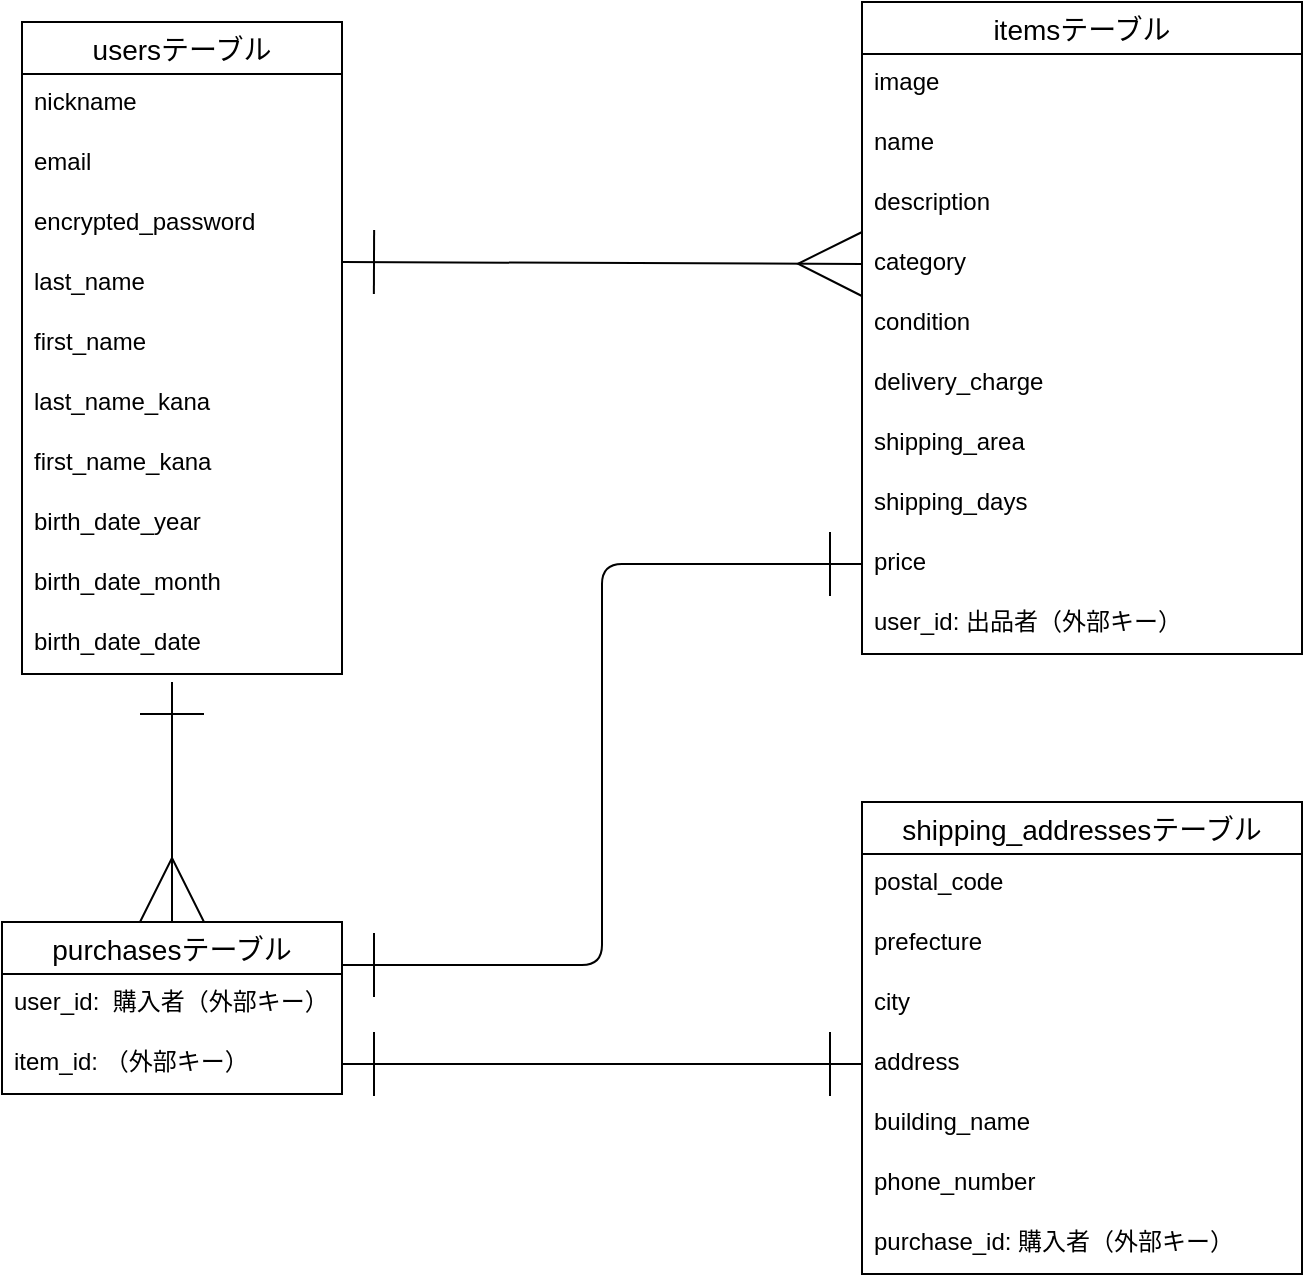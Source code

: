 <mxfile>
    <diagram id="0tQwnsP1ZdrCn4cHTQme" name="ページ1">
        <mxGraphModel dx="710" dy="792" grid="1" gridSize="10" guides="1" tooltips="1" connect="1" arrows="1" fold="1" page="1" pageScale="1" pageWidth="827" pageHeight="1169" math="0" shadow="0">
            <root>
                <mxCell id="0"/>
                <mxCell id="1" parent="0"/>
                <mxCell id="ZrwaVXFf3yLIE83INXuJ-1" value="usersテーブル" style="swimlane;fontStyle=0;childLayout=stackLayout;horizontal=1;startSize=26;horizontalStack=0;resizeParent=1;resizeParentMax=0;resizeLast=0;collapsible=1;marginBottom=0;align=center;fontSize=14;" parent="1" vertex="1">
                    <mxGeometry x="70" y="340" width="160" height="326" as="geometry"/>
                </mxCell>
                <mxCell id="ZrwaVXFf3yLIE83INXuJ-2" value="nickname" style="text;strokeColor=none;fillColor=none;spacingLeft=4;spacingRight=4;overflow=hidden;rotatable=0;points=[[0,0.5],[1,0.5]];portConstraint=eastwest;fontSize=12;" parent="ZrwaVXFf3yLIE83INXuJ-1" vertex="1">
                    <mxGeometry y="26" width="160" height="30" as="geometry"/>
                </mxCell>
                <mxCell id="ZrwaVXFf3yLIE83INXuJ-3" value="email" style="text;strokeColor=none;fillColor=none;spacingLeft=4;spacingRight=4;overflow=hidden;rotatable=0;points=[[0,0.5],[1,0.5]];portConstraint=eastwest;fontSize=12;" parent="ZrwaVXFf3yLIE83INXuJ-1" vertex="1">
                    <mxGeometry y="56" width="160" height="30" as="geometry"/>
                </mxCell>
                <mxCell id="27" value="encrypted_password" style="text;strokeColor=none;fillColor=none;spacingLeft=4;spacingRight=4;overflow=hidden;rotatable=0;points=[[0,0.5],[1,0.5]];portConstraint=eastwest;fontSize=12;" parent="ZrwaVXFf3yLIE83INXuJ-1" vertex="1">
                    <mxGeometry y="86" width="160" height="30" as="geometry"/>
                </mxCell>
                <mxCell id="30" value="last_name" style="text;strokeColor=none;fillColor=none;spacingLeft=4;spacingRight=4;overflow=hidden;rotatable=0;points=[[0,0.5],[1,0.5]];portConstraint=eastwest;fontSize=12;" parent="ZrwaVXFf3yLIE83INXuJ-1" vertex="1">
                    <mxGeometry y="116" width="160" height="30" as="geometry"/>
                </mxCell>
                <mxCell id="31" value="first_name" style="text;strokeColor=none;fillColor=none;spacingLeft=4;spacingRight=4;overflow=hidden;rotatable=0;points=[[0,0.5],[1,0.5]];portConstraint=eastwest;fontSize=12;" parent="ZrwaVXFf3yLIE83INXuJ-1" vertex="1">
                    <mxGeometry y="146" width="160" height="30" as="geometry"/>
                </mxCell>
                <mxCell id="ZrwaVXFf3yLIE83INXuJ-4" value="last_name_kana" style="text;strokeColor=none;fillColor=none;spacingLeft=4;spacingRight=4;overflow=hidden;rotatable=0;points=[[0,0.5],[1,0.5]];portConstraint=eastwest;fontSize=12;" parent="ZrwaVXFf3yLIE83INXuJ-1" vertex="1">
                    <mxGeometry y="176" width="160" height="30" as="geometry"/>
                </mxCell>
                <mxCell id="34" value="first_name_kana" style="text;strokeColor=none;fillColor=none;spacingLeft=4;spacingRight=4;overflow=hidden;rotatable=0;points=[[0,0.5],[1,0.5]];portConstraint=eastwest;fontSize=12;" parent="ZrwaVXFf3yLIE83INXuJ-1" vertex="1">
                    <mxGeometry y="206" width="160" height="30" as="geometry"/>
                </mxCell>
                <mxCell id="33" value="birth_date_year" style="text;strokeColor=none;fillColor=none;spacingLeft=4;spacingRight=4;overflow=hidden;rotatable=0;points=[[0,0.5],[1,0.5]];portConstraint=eastwest;fontSize=12;" parent="ZrwaVXFf3yLIE83INXuJ-1" vertex="1">
                    <mxGeometry y="236" width="160" height="30" as="geometry"/>
                </mxCell>
                <mxCell id="52" value="birth_date_month" style="text;strokeColor=none;fillColor=none;spacingLeft=4;spacingRight=4;overflow=hidden;rotatable=0;points=[[0,0.5],[1,0.5]];portConstraint=eastwest;fontSize=12;" vertex="1" parent="ZrwaVXFf3yLIE83INXuJ-1">
                    <mxGeometry y="266" width="160" height="30" as="geometry"/>
                </mxCell>
                <mxCell id="53" value="birth_date_date" style="text;strokeColor=none;fillColor=none;spacingLeft=4;spacingRight=4;overflow=hidden;rotatable=0;points=[[0,0.5],[1,0.5]];portConstraint=eastwest;fontSize=12;" vertex="1" parent="ZrwaVXFf3yLIE83INXuJ-1">
                    <mxGeometry y="296" width="160" height="30" as="geometry"/>
                </mxCell>
                <mxCell id="ZrwaVXFf3yLIE83INXuJ-7" value="itemsテーブル" style="swimlane;fontStyle=0;childLayout=stackLayout;horizontal=1;startSize=26;horizontalStack=0;resizeParent=1;resizeParentMax=0;resizeLast=0;collapsible=1;marginBottom=0;align=center;fontSize=14;" parent="1" vertex="1">
                    <mxGeometry x="490" y="330" width="220" height="326" as="geometry"/>
                </mxCell>
                <mxCell id="ZrwaVXFf3yLIE83INXuJ-9" value="image" style="text;strokeColor=none;fillColor=none;spacingLeft=4;spacingRight=4;overflow=hidden;rotatable=0;points=[[0,0.5],[1,0.5]];portConstraint=eastwest;fontSize=12;" parent="ZrwaVXFf3yLIE83INXuJ-7" vertex="1">
                    <mxGeometry y="26" width="220" height="30" as="geometry"/>
                </mxCell>
                <mxCell id="ZrwaVXFf3yLIE83INXuJ-10" value="name" style="text;strokeColor=none;fillColor=none;spacingLeft=4;spacingRight=4;overflow=hidden;rotatable=0;points=[[0,0.5],[1,0.5]];portConstraint=eastwest;fontSize=12;" parent="ZrwaVXFf3yLIE83INXuJ-7" vertex="1">
                    <mxGeometry y="56" width="220" height="30" as="geometry"/>
                </mxCell>
                <mxCell id="35" value="description" style="text;strokeColor=none;fillColor=none;spacingLeft=4;spacingRight=4;overflow=hidden;rotatable=0;points=[[0,0.5],[1,0.5]];portConstraint=eastwest;fontSize=12;" parent="ZrwaVXFf3yLIE83INXuJ-7" vertex="1">
                    <mxGeometry y="86" width="220" height="30" as="geometry"/>
                </mxCell>
                <mxCell id="36" value="category" style="text;strokeColor=none;fillColor=none;spacingLeft=4;spacingRight=4;overflow=hidden;rotatable=0;points=[[0,0.5],[1,0.5]];portConstraint=eastwest;fontSize=12;" parent="ZrwaVXFf3yLIE83INXuJ-7" vertex="1">
                    <mxGeometry y="116" width="220" height="30" as="geometry"/>
                </mxCell>
                <mxCell id="37" value="condition" style="text;strokeColor=none;fillColor=none;spacingLeft=4;spacingRight=4;overflow=hidden;rotatable=0;points=[[0,0.5],[1,0.5]];portConstraint=eastwest;fontSize=12;" parent="ZrwaVXFf3yLIE83INXuJ-7" vertex="1">
                    <mxGeometry y="146" width="220" height="30" as="geometry"/>
                </mxCell>
                <mxCell id="38" value="delivery_charge" style="text;strokeColor=none;fillColor=none;spacingLeft=4;spacingRight=4;overflow=hidden;rotatable=0;points=[[0,0.5],[1,0.5]];portConstraint=eastwest;fontSize=12;" parent="ZrwaVXFf3yLIE83INXuJ-7" vertex="1">
                    <mxGeometry y="176" width="220" height="30" as="geometry"/>
                </mxCell>
                <mxCell id="39" value="shipping_area" style="text;strokeColor=none;fillColor=none;spacingLeft=4;spacingRight=4;overflow=hidden;rotatable=0;points=[[0,0.5],[1,0.5]];portConstraint=eastwest;fontSize=12;" parent="ZrwaVXFf3yLIE83INXuJ-7" vertex="1">
                    <mxGeometry y="206" width="220" height="30" as="geometry"/>
                </mxCell>
                <mxCell id="40" value="shipping_days" style="text;strokeColor=none;fillColor=none;spacingLeft=4;spacingRight=4;overflow=hidden;rotatable=0;points=[[0,0.5],[1,0.5]];portConstraint=eastwest;fontSize=12;" parent="ZrwaVXFf3yLIE83INXuJ-7" vertex="1">
                    <mxGeometry y="236" width="220" height="30" as="geometry"/>
                </mxCell>
                <mxCell id="41" value="price" style="text;strokeColor=none;fillColor=none;spacingLeft=4;spacingRight=4;overflow=hidden;rotatable=0;points=[[0,0.5],[1,0.5]];portConstraint=eastwest;fontSize=12;" parent="ZrwaVXFf3yLIE83INXuJ-7" vertex="1">
                    <mxGeometry y="266" width="220" height="30" as="geometry"/>
                </mxCell>
                <mxCell id="42" value="user_id: 出品者（外部キー）" style="text;strokeColor=none;fillColor=none;spacingLeft=4;spacingRight=4;overflow=hidden;rotatable=0;points=[[0,0.5],[1,0.5]];portConstraint=eastwest;fontSize=12;" parent="ZrwaVXFf3yLIE83INXuJ-7" vertex="1">
                    <mxGeometry y="296" width="220" height="30" as="geometry"/>
                </mxCell>
                <mxCell id="ZrwaVXFf3yLIE83INXuJ-12" style="html=1;exitX=1;exitY=0.133;exitDx=0;exitDy=0;entryX=0;entryY=0.5;entryDx=0;entryDy=0;startArrow=ERone;startFill=0;endArrow=ERmany;endFill=0;endSize=30;startSize=30;exitPerimeter=0;" parent="1" source="30" target="36" edge="1">
                    <mxGeometry relative="1" as="geometry"/>
                </mxCell>
                <mxCell id="ZrwaVXFf3yLIE83INXuJ-13" value="purchasesテーブル" style="swimlane;fontStyle=0;childLayout=stackLayout;horizontal=1;startSize=26;horizontalStack=0;resizeParent=1;resizeParentMax=0;resizeLast=0;collapsible=1;marginBottom=0;align=center;fontSize=14;" parent="1" vertex="1">
                    <mxGeometry x="60" y="790" width="170" height="86" as="geometry"/>
                </mxCell>
                <mxCell id="ZrwaVXFf3yLIE83INXuJ-14" value="user_id:  購入者（外部キー）" style="text;strokeColor=none;fillColor=none;spacingLeft=4;spacingRight=4;overflow=hidden;rotatable=0;points=[[0,0.5],[1,0.5]];portConstraint=eastwest;fontSize=12;" parent="ZrwaVXFf3yLIE83INXuJ-13" vertex="1">
                    <mxGeometry y="26" width="170" height="30" as="geometry"/>
                </mxCell>
                <mxCell id="ZrwaVXFf3yLIE83INXuJ-15" value="item_id: （外部キー）" style="text;strokeColor=none;fillColor=none;spacingLeft=4;spacingRight=4;overflow=hidden;rotatable=0;points=[[0,0.5],[1,0.5]];portConstraint=eastwest;fontSize=12;" parent="ZrwaVXFf3yLIE83INXuJ-13" vertex="1">
                    <mxGeometry y="56" width="170" height="30" as="geometry"/>
                </mxCell>
                <mxCell id="ZrwaVXFf3yLIE83INXuJ-17" value="shipping_addressesテーブル" style="swimlane;fontStyle=0;childLayout=stackLayout;horizontal=1;startSize=26;horizontalStack=0;resizeParent=1;resizeParentMax=0;resizeLast=0;collapsible=1;marginBottom=0;align=center;fontSize=14;" parent="1" vertex="1">
                    <mxGeometry x="490" y="730" width="220" height="236" as="geometry"/>
                </mxCell>
                <mxCell id="ZrwaVXFf3yLIE83INXuJ-18" value="postal_code" style="text;strokeColor=none;fillColor=none;spacingLeft=4;spacingRight=4;overflow=hidden;rotatable=0;points=[[0,0.5],[1,0.5]];portConstraint=eastwest;fontSize=12;" parent="ZrwaVXFf3yLIE83INXuJ-17" vertex="1">
                    <mxGeometry y="26" width="220" height="30" as="geometry"/>
                </mxCell>
                <mxCell id="ZrwaVXFf3yLIE83INXuJ-19" value="prefecture" style="text;strokeColor=none;fillColor=none;spacingLeft=4;spacingRight=4;overflow=hidden;rotatable=0;points=[[0,0.5],[1,0.5]];portConstraint=eastwest;fontSize=12;" parent="ZrwaVXFf3yLIE83INXuJ-17" vertex="1">
                    <mxGeometry y="56" width="220" height="30" as="geometry"/>
                </mxCell>
                <mxCell id="ZrwaVXFf3yLIE83INXuJ-20" value="city" style="text;strokeColor=none;fillColor=none;spacingLeft=4;spacingRight=4;overflow=hidden;rotatable=0;points=[[0,0.5],[1,0.5]];portConstraint=eastwest;fontSize=12;" parent="ZrwaVXFf3yLIE83INXuJ-17" vertex="1">
                    <mxGeometry y="86" width="220" height="30" as="geometry"/>
                </mxCell>
                <mxCell id="43" value="address" style="text;strokeColor=none;fillColor=none;spacingLeft=4;spacingRight=4;overflow=hidden;rotatable=0;points=[[0,0.5],[1,0.5]];portConstraint=eastwest;fontSize=12;" parent="ZrwaVXFf3yLIE83INXuJ-17" vertex="1">
                    <mxGeometry y="116" width="220" height="30" as="geometry"/>
                </mxCell>
                <mxCell id="44" value="building_name" style="text;strokeColor=none;fillColor=none;spacingLeft=4;spacingRight=4;overflow=hidden;rotatable=0;points=[[0,0.5],[1,0.5]];portConstraint=eastwest;fontSize=12;" parent="ZrwaVXFf3yLIE83INXuJ-17" vertex="1">
                    <mxGeometry y="146" width="220" height="30" as="geometry"/>
                </mxCell>
                <mxCell id="45" value="phone_number" style="text;strokeColor=none;fillColor=none;spacingLeft=4;spacingRight=4;overflow=hidden;rotatable=0;points=[[0,0.5],[1,0.5]];portConstraint=eastwest;fontSize=12;" parent="ZrwaVXFf3yLIE83INXuJ-17" vertex="1">
                    <mxGeometry y="176" width="220" height="30" as="geometry"/>
                </mxCell>
                <mxCell id="46" value="purchase_id: 購入者（外部キー）" style="text;strokeColor=none;fillColor=none;spacingLeft=4;spacingRight=4;overflow=hidden;rotatable=0;points=[[0,0.5],[1,0.5]];portConstraint=eastwest;fontSize=12;" parent="ZrwaVXFf3yLIE83INXuJ-17" vertex="1">
                    <mxGeometry y="206" width="220" height="30" as="geometry"/>
                </mxCell>
                <mxCell id="18" style="edgeStyle=none;html=1;exitX=0;exitY=0.5;exitDx=0;exitDy=0;entryX=1;entryY=0.5;entryDx=0;entryDy=0;startArrow=ERone;startFill=0;endSize=30;startSize=30;endArrow=ERone;endFill=0;" parent="1" source="43" target="ZrwaVXFf3yLIE83INXuJ-15" edge="1">
                    <mxGeometry relative="1" as="geometry">
                        <mxPoint x="230" y="831" as="targetPoint"/>
                    </mxGeometry>
                </mxCell>
                <mxCell id="49" style="edgeStyle=orthogonalEdgeStyle;html=1;exitX=0;exitY=0.5;exitDx=0;exitDy=0;entryX=1;entryY=0.25;entryDx=0;entryDy=0;startArrow=ERone;startFill=0;endArrow=ERone;endFill=0;startSize=30;endSize=30;" parent="1" source="41" target="ZrwaVXFf3yLIE83INXuJ-13" edge="1">
                    <mxGeometry relative="1" as="geometry"/>
                </mxCell>
                <mxCell id="51" style="html=1;entryX=0.5;entryY=0;entryDx=0;entryDy=0;startArrow=ERone;startFill=0;endArrow=ERmany;endFill=0;startSize=30;endSize=30;" parent="1" target="ZrwaVXFf3yLIE83INXuJ-13" edge="1">
                    <mxGeometry relative="1" as="geometry">
                        <mxPoint x="145" y="670" as="sourcePoint"/>
                    </mxGeometry>
                </mxCell>
            </root>
        </mxGraphModel>
    </diagram>
</mxfile>